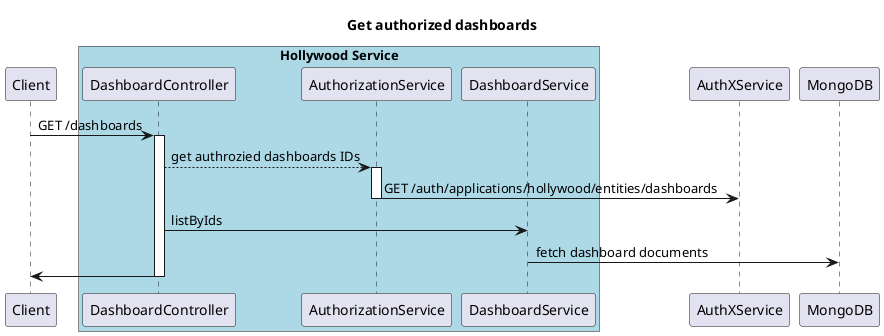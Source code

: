 @startuml
title Get authorized dashboards

Client -> DashboardController: GET /dashboards
box "Hollywood Service" #LightBlue
	participant DashboardController
	participant AuthorizationService
	participant DashboardService
end box
activate DashboardController
DashboardController --> AuthorizationService: get authrozied dashboards IDs
activate AuthorizationService
AuthorizationService -> AuthXService : GET /auth/applications/hollywood/entities/dashboards
deactivate AuthorizationService
DashboardController -> DashboardService : listByIds
DashboardService -> MongoDB : fetch dashboard documents
DashboardController -> Client
deactivate DashboardController
@enduml